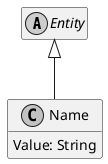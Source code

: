 ﻿@startuml
skinparam monochrome true
hide empty members

abstract class Entity {
}

Entity <|-- Name

class Name {
    Value: String
}

@enduml
